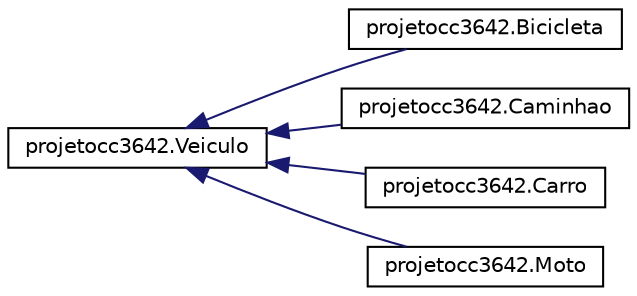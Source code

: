 digraph "Graphical Class Hierarchy"
{
  edge [fontname="Helvetica",fontsize="10",labelfontname="Helvetica",labelfontsize="10"];
  node [fontname="Helvetica",fontsize="10",shape=record];
  rankdir="LR";
  Node0 [label="projetocc3642.Veiculo",height=0.2,width=0.4,color="black", fillcolor="white", style="filled",URL="$classprojetocc3642_1_1_veiculo.html"];
  Node0 -> Node1 [dir="back",color="midnightblue",fontsize="10",style="solid",fontname="Helvetica"];
  Node1 [label="projetocc3642.Bicicleta",height=0.2,width=0.4,color="black", fillcolor="white", style="filled",URL="$classprojetocc3642_1_1_bicicleta.html"];
  Node0 -> Node2 [dir="back",color="midnightblue",fontsize="10",style="solid",fontname="Helvetica"];
  Node2 [label="projetocc3642.Caminhao",height=0.2,width=0.4,color="black", fillcolor="white", style="filled",URL="$classprojetocc3642_1_1_caminhao.html"];
  Node0 -> Node3 [dir="back",color="midnightblue",fontsize="10",style="solid",fontname="Helvetica"];
  Node3 [label="projetocc3642.Carro",height=0.2,width=0.4,color="black", fillcolor="white", style="filled",URL="$classprojetocc3642_1_1_carro.html"];
  Node0 -> Node4 [dir="back",color="midnightblue",fontsize="10",style="solid",fontname="Helvetica"];
  Node4 [label="projetocc3642.Moto",height=0.2,width=0.4,color="black", fillcolor="white", style="filled",URL="$classprojetocc3642_1_1_moto.html"];
}
